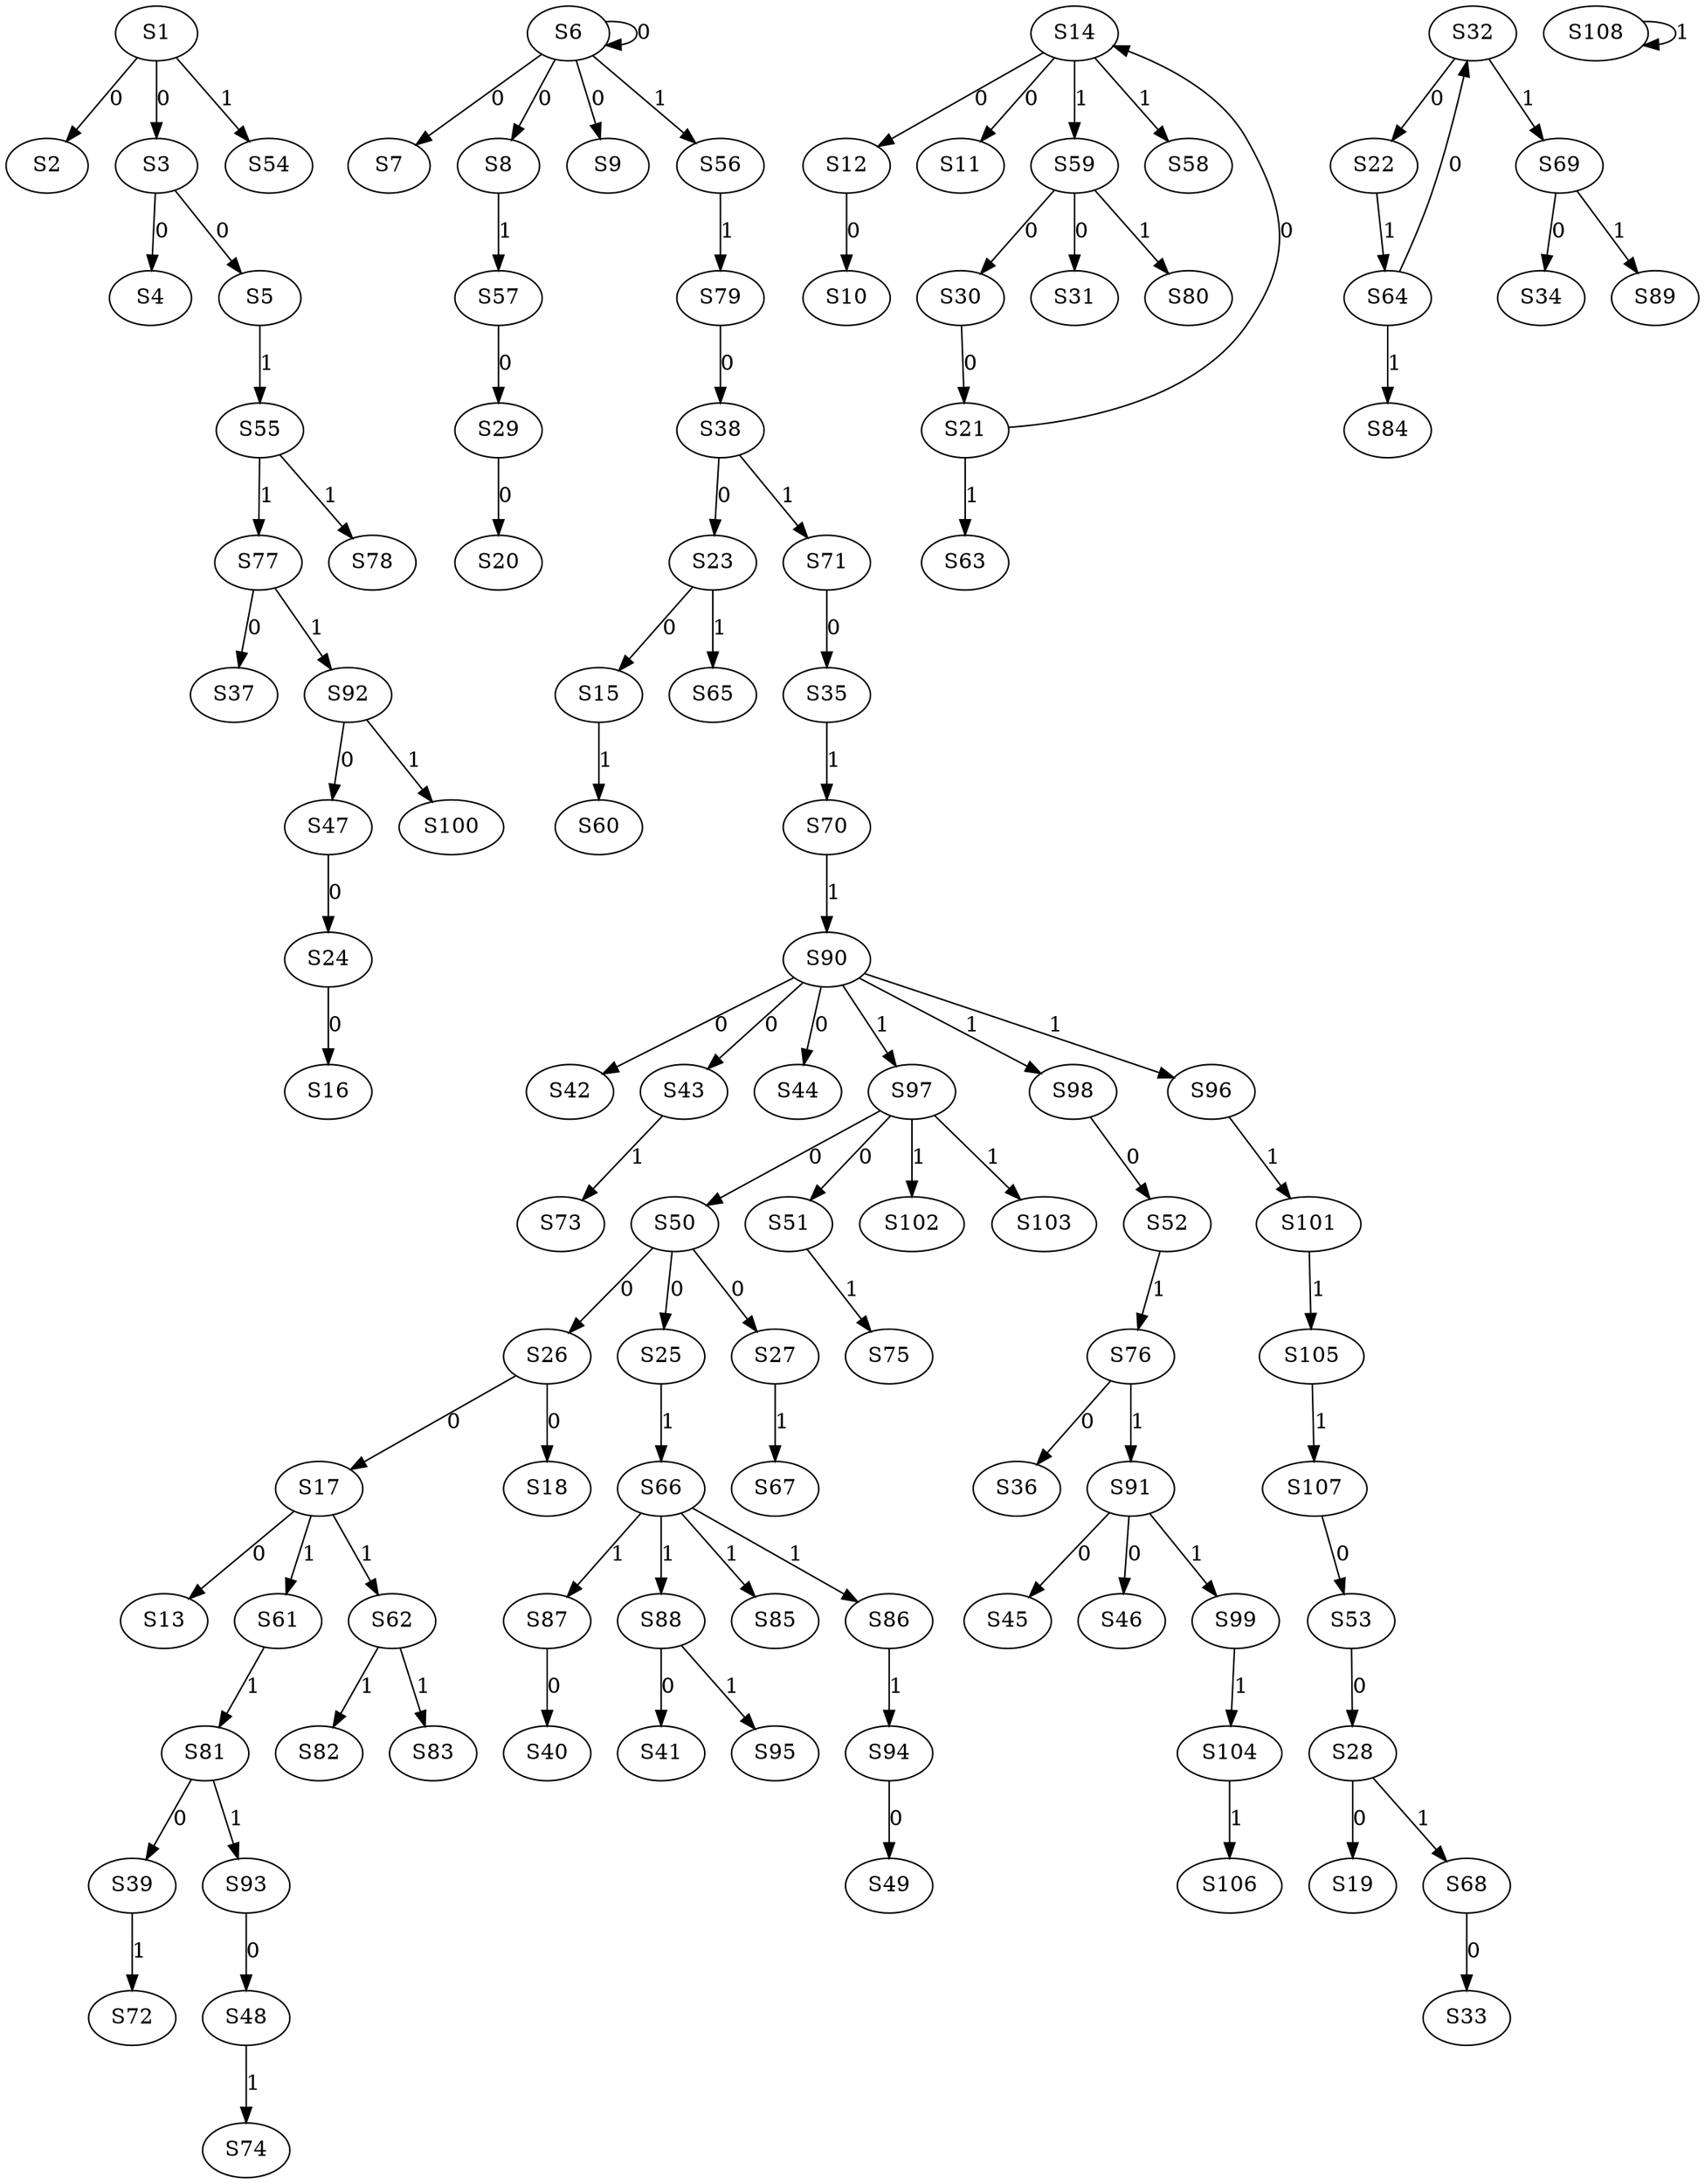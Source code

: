 strict digraph {
	S1 -> S2 [ label = 0 ];
	S1 -> S3 [ label = 0 ];
	S3 -> S4 [ label = 0 ];
	S3 -> S5 [ label = 0 ];
	S6 -> S6 [ label = 0 ];
	S6 -> S7 [ label = 0 ];
	S6 -> S8 [ label = 0 ];
	S6 -> S9 [ label = 0 ];
	S12 -> S10 [ label = 0 ];
	S14 -> S11 [ label = 0 ];
	S14 -> S12 [ label = 0 ];
	S17 -> S13 [ label = 0 ];
	S21 -> S14 [ label = 0 ];
	S23 -> S15 [ label = 0 ];
	S24 -> S16 [ label = 0 ];
	S26 -> S17 [ label = 0 ];
	S26 -> S18 [ label = 0 ];
	S28 -> S19 [ label = 0 ];
	S29 -> S20 [ label = 0 ];
	S30 -> S21 [ label = 0 ];
	S32 -> S22 [ label = 0 ];
	S38 -> S23 [ label = 0 ];
	S47 -> S24 [ label = 0 ];
	S50 -> S25 [ label = 0 ];
	S50 -> S26 [ label = 0 ];
	S50 -> S27 [ label = 0 ];
	S53 -> S28 [ label = 0 ];
	S57 -> S29 [ label = 0 ];
	S59 -> S30 [ label = 0 ];
	S59 -> S31 [ label = 0 ];
	S64 -> S32 [ label = 0 ];
	S68 -> S33 [ label = 0 ];
	S69 -> S34 [ label = 0 ];
	S71 -> S35 [ label = 0 ];
	S76 -> S36 [ label = 0 ];
	S77 -> S37 [ label = 0 ];
	S79 -> S38 [ label = 0 ];
	S81 -> S39 [ label = 0 ];
	S87 -> S40 [ label = 0 ];
	S88 -> S41 [ label = 0 ];
	S90 -> S42 [ label = 0 ];
	S90 -> S43 [ label = 0 ];
	S90 -> S44 [ label = 0 ];
	S91 -> S45 [ label = 0 ];
	S91 -> S46 [ label = 0 ];
	S92 -> S47 [ label = 0 ];
	S93 -> S48 [ label = 0 ];
	S94 -> S49 [ label = 0 ];
	S97 -> S50 [ label = 0 ];
	S97 -> S51 [ label = 0 ];
	S98 -> S52 [ label = 0 ];
	S107 -> S53 [ label = 0 ];
	S1 -> S54 [ label = 1 ];
	S5 -> S55 [ label = 1 ];
	S6 -> S56 [ label = 1 ];
	S8 -> S57 [ label = 1 ];
	S14 -> S58 [ label = 1 ];
	S14 -> S59 [ label = 1 ];
	S15 -> S60 [ label = 1 ];
	S17 -> S61 [ label = 1 ];
	S17 -> S62 [ label = 1 ];
	S21 -> S63 [ label = 1 ];
	S22 -> S64 [ label = 1 ];
	S23 -> S65 [ label = 1 ];
	S25 -> S66 [ label = 1 ];
	S27 -> S67 [ label = 1 ];
	S28 -> S68 [ label = 1 ];
	S32 -> S69 [ label = 1 ];
	S35 -> S70 [ label = 1 ];
	S38 -> S71 [ label = 1 ];
	S39 -> S72 [ label = 1 ];
	S43 -> S73 [ label = 1 ];
	S48 -> S74 [ label = 1 ];
	S51 -> S75 [ label = 1 ];
	S52 -> S76 [ label = 1 ];
	S55 -> S77 [ label = 1 ];
	S55 -> S78 [ label = 1 ];
	S56 -> S79 [ label = 1 ];
	S59 -> S80 [ label = 1 ];
	S61 -> S81 [ label = 1 ];
	S62 -> S82 [ label = 1 ];
	S62 -> S83 [ label = 1 ];
	S64 -> S84 [ label = 1 ];
	S66 -> S85 [ label = 1 ];
	S66 -> S86 [ label = 1 ];
	S66 -> S87 [ label = 1 ];
	S66 -> S88 [ label = 1 ];
	S69 -> S89 [ label = 1 ];
	S70 -> S90 [ label = 1 ];
	S76 -> S91 [ label = 1 ];
	S77 -> S92 [ label = 1 ];
	S81 -> S93 [ label = 1 ];
	S86 -> S94 [ label = 1 ];
	S88 -> S95 [ label = 1 ];
	S90 -> S96 [ label = 1 ];
	S90 -> S97 [ label = 1 ];
	S90 -> S98 [ label = 1 ];
	S91 -> S99 [ label = 1 ];
	S92 -> S100 [ label = 1 ];
	S96 -> S101 [ label = 1 ];
	S97 -> S102 [ label = 1 ];
	S97 -> S103 [ label = 1 ];
	S99 -> S104 [ label = 1 ];
	S101 -> S105 [ label = 1 ];
	S104 -> S106 [ label = 1 ];
	S105 -> S107 [ label = 1 ];
	S108 -> S108 [ label = 1 ];
}